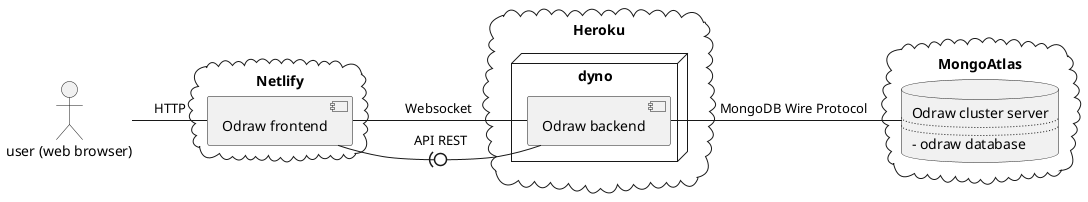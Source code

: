 @startuml

actor user [
 user (web browser)
]

cloud Netlify {
  component Odraw_frontend [
    Odraw frontend
  ]
}

cloud Heroku {
  node dyno {
    component Odraw_backend [
      Odraw backend
    ]
  }
}

cloud MongoAtlas {
  database Odraw_cluster [
    Odraw cluster server
    ....
    ....
    - odraw database
  ]
}

user -ri- Odraw_frontend : " HTTP "
Odraw_frontend -ri- Odraw_backend : ""          Websocket           ""
Odraw_frontend -ri(0- Odraw_backend : ""       API REST       ""
Odraw_backend -ri- Odraw_cluster : ""         MongoDB Wire Protocol     ""


@enduml
